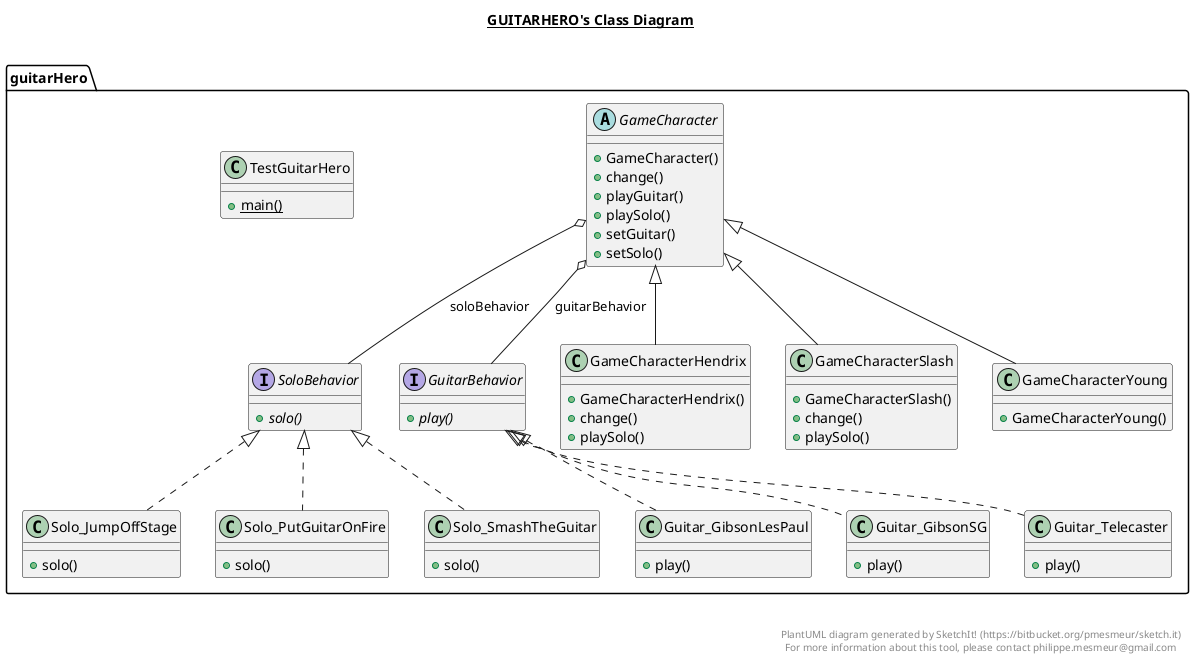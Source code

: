 @startuml

title __GUITARHERO's Class Diagram__\n


    namespace guitarHero {
      abstract class guitarHero.GameCharacter {
          + GameCharacter()
          + change()
          + playGuitar()
          + playSolo()
          + setGuitar()
          + setSolo()
      }
    }

  


    namespace guitarHero {
      class guitarHero.GameCharacterHendrix {
          + GameCharacterHendrix()
          + change()
          + playSolo()
      }
    }

  


    namespace guitarHero {
      class guitarHero.GameCharacterSlash {
          + GameCharacterSlash()
          + change()
          + playSolo()
      }
    }

  


    namespace guitarHero {
      class guitarHero.GameCharacterYoung {
          + GameCharacterYoung()
      }
    }

  


    namespace guitarHero {
      interface guitarHero.GuitarBehavior {
          {abstract} + play()
      }
    }

  


    namespace guitarHero {
      class guitarHero.Guitar_GibsonLesPaul {
          + play()
      }
    }

  


    namespace guitarHero {
      class guitarHero.Guitar_GibsonSG {
          + play()
      }
    }

  


    namespace guitarHero {
      class guitarHero.Guitar_Telecaster {
          + play()
      }
    }

  


    namespace guitarHero {
      interface guitarHero.SoloBehavior {
          {abstract} + solo()
      }
    }

  


    namespace guitarHero {
      class guitarHero.Solo_JumpOffStage {
          + solo()
      }
    }

  


    namespace guitarHero {
      class guitarHero.Solo_PutGuitarOnFire {
          + solo()
      }
    }

  


    namespace guitarHero {
      class guitarHero.Solo_SmashTheGuitar {
          + solo()
      }
    }

  


    namespace guitarHero {
      class guitarHero.TestGuitarHero {
          {static} + main()
      }
    }

  

  guitarHero.GameCharacter o-- guitarHero.GuitarBehavior : guitarBehavior
  guitarHero.GameCharacter o-- guitarHero.SoloBehavior : soloBehavior
  guitarHero.GameCharacterHendrix -up-|> guitarHero.GameCharacter
  guitarHero.GameCharacterSlash -up-|> guitarHero.GameCharacter
  guitarHero.GameCharacterYoung -up-|> guitarHero.GameCharacter
  guitarHero.Guitar_GibsonLesPaul .up.|> guitarHero.GuitarBehavior
  guitarHero.Guitar_GibsonSG .up.|> guitarHero.GuitarBehavior
  guitarHero.Guitar_Telecaster .up.|> guitarHero.GuitarBehavior
  guitarHero.Solo_JumpOffStage .up.|> guitarHero.SoloBehavior
  guitarHero.Solo_PutGuitarOnFire .up.|> guitarHero.SoloBehavior
  guitarHero.Solo_SmashTheGuitar .up.|> guitarHero.SoloBehavior


right footer


PlantUML diagram generated by SketchIt! (https://bitbucket.org/pmesmeur/sketch.it)
For more information about this tool, please contact philippe.mesmeur@gmail.com
endfooter

@enduml
